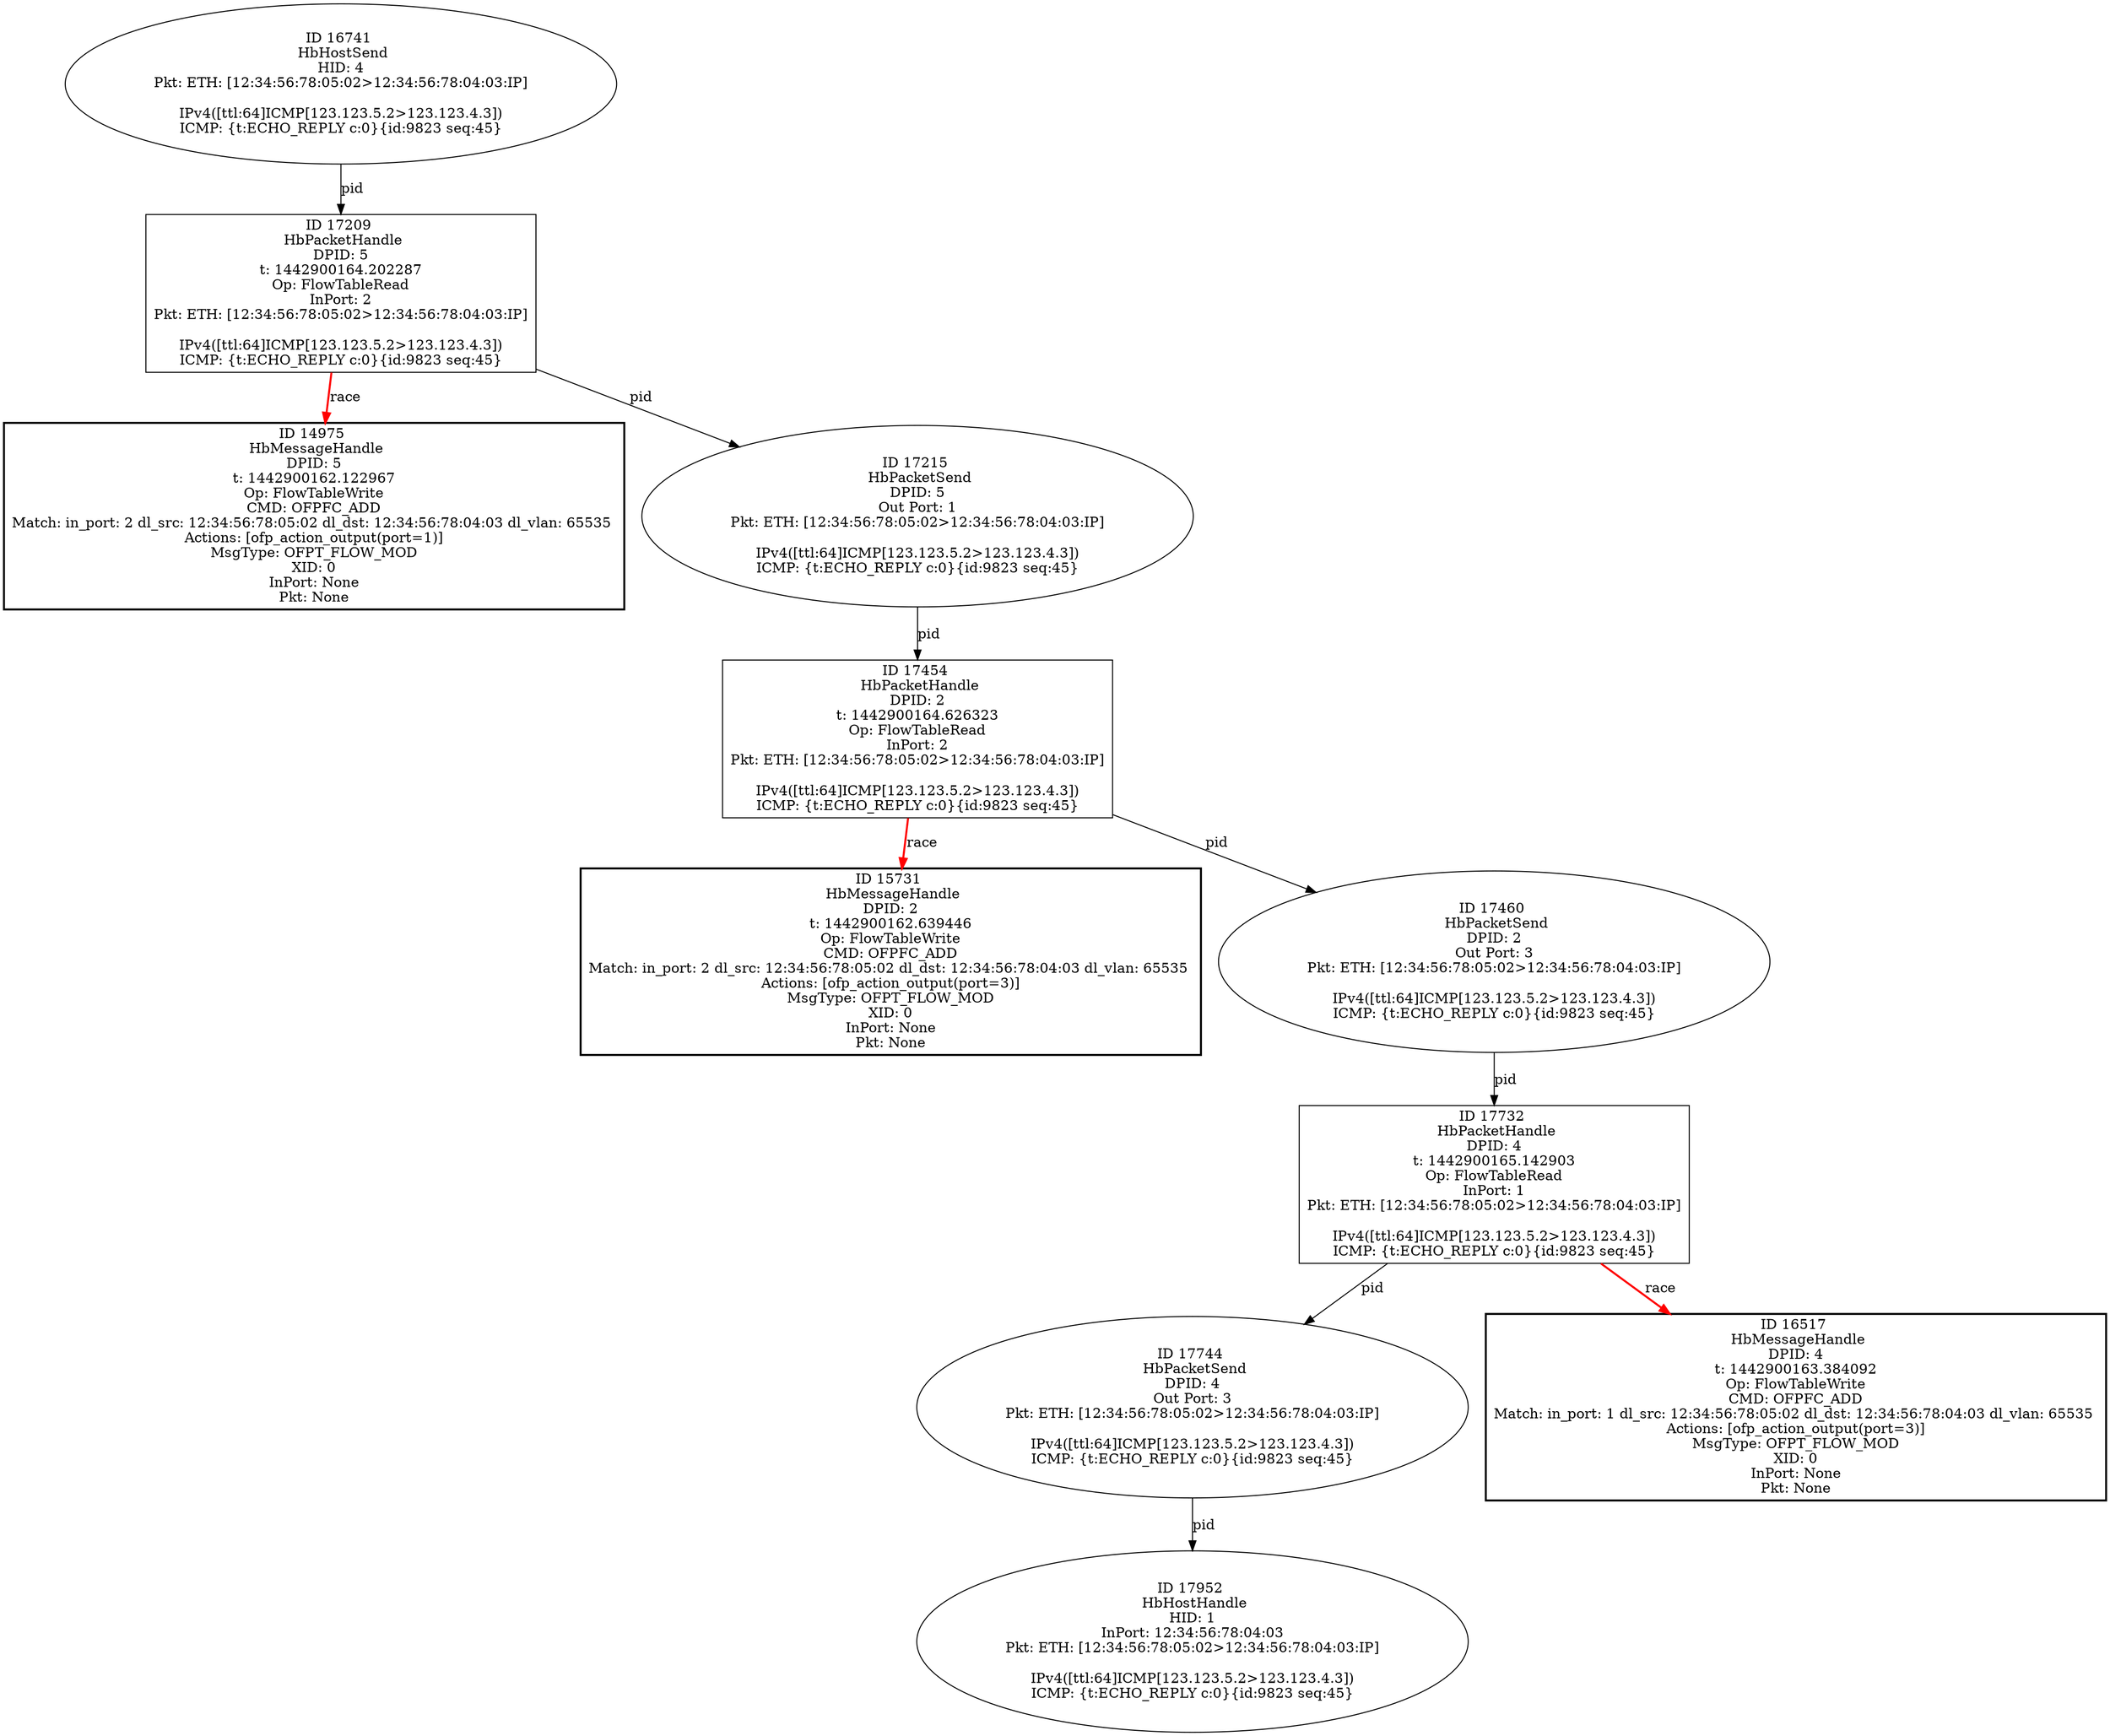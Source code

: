 strict digraph G {
17952 [shape=oval, event=<hb_events.HbHostHandle object at 0x10ed51250>, label="ID 17952 
 HbHostHandle
HID: 1
InPort: 12:34:56:78:04:03
Pkt: ETH: [12:34:56:78:05:02>12:34:56:78:04:03:IP]

IPv4([ttl:64]ICMP[123.123.5.2>123.123.4.3])
ICMP: {t:ECHO_REPLY c:0}{id:9823 seq:45}"];
17732 [shape=box, event=<hb_events.HbPacketHandle object at 0x10ec8e050>, label="ID 17732 
 HbPacketHandle
DPID: 4
t: 1442900165.142903
Op: FlowTableRead
InPort: 1
Pkt: ETH: [12:34:56:78:05:02>12:34:56:78:04:03:IP]

IPv4([ttl:64]ICMP[123.123.5.2>123.123.4.3])
ICMP: {t:ECHO_REPLY c:0}{id:9823 seq:45}"];
16741 [shape=oval, event=<hb_events.HbHostSend object at 0x10e890090>, label="ID 16741 
 HbHostSend
HID: 4
Pkt: ETH: [12:34:56:78:05:02>12:34:56:78:04:03:IP]

IPv4([ttl:64]ICMP[123.123.5.2>123.123.4.3])
ICMP: {t:ECHO_REPLY c:0}{id:9823 seq:45}"];
17454 [shape=box, event=<hb_events.HbPacketHandle object at 0x10eb10ad0>, label="ID 17454 
 HbPacketHandle
DPID: 2
t: 1442900164.626323
Op: FlowTableRead
InPort: 2
Pkt: ETH: [12:34:56:78:05:02>12:34:56:78:04:03:IP]

IPv4([ttl:64]ICMP[123.123.5.2>123.123.4.3])
ICMP: {t:ECHO_REPLY c:0}{id:9823 seq:45}"];
17744 [shape=oval, event=<hb_events.HbPacketSend object at 0x10ec5bd10>, label="ID 17744 
 HbPacketSend
DPID: 4
Out Port: 3
Pkt: ETH: [12:34:56:78:05:02>12:34:56:78:04:03:IP]

IPv4([ttl:64]ICMP[123.123.5.2>123.123.4.3])
ICMP: {t:ECHO_REPLY c:0}{id:9823 seq:45}"];
16517 [shape=box, style=bold, event=<hb_events.HbMessageHandle object at 0x10e7fb810>, label="ID 16517 
 HbMessageHandle
DPID: 4
t: 1442900163.384092
Op: FlowTableWrite
CMD: OFPFC_ADD
Match: in_port: 1 dl_src: 12:34:56:78:05:02 dl_dst: 12:34:56:78:04:03 dl_vlan: 65535 
Actions: [ofp_action_output(port=3)]
MsgType: OFPT_FLOW_MOD
XID: 0
InPort: None
Pkt: None"];
15731 [shape=box, style=bold, event=<hb_events.HbMessageHandle object at 0x10e64dc50>, label="ID 15731 
 HbMessageHandle
DPID: 2
t: 1442900162.639446
Op: FlowTableWrite
CMD: OFPFC_ADD
Match: in_port: 2 dl_src: 12:34:56:78:05:02 dl_dst: 12:34:56:78:04:03 dl_vlan: 65535 
Actions: [ofp_action_output(port=3)]
MsgType: OFPT_FLOW_MOD
XID: 0
InPort: None
Pkt: None"];
17460 [shape=oval, event=<hb_events.HbPacketSend object at 0x10eb10e90>, label="ID 17460 
 HbPacketSend
DPID: 2
Out Port: 3
Pkt: ETH: [12:34:56:78:05:02>12:34:56:78:04:03:IP]

IPv4([ttl:64]ICMP[123.123.5.2>123.123.4.3])
ICMP: {t:ECHO_REPLY c:0}{id:9823 seq:45}"];
17209 [shape=box, event=<hb_events.HbPacketHandle object at 0x10e9fb910>, label="ID 17209 
 HbPacketHandle
DPID: 5
t: 1442900164.202287
Op: FlowTableRead
InPort: 2
Pkt: ETH: [12:34:56:78:05:02>12:34:56:78:04:03:IP]

IPv4([ttl:64]ICMP[123.123.5.2>123.123.4.3])
ICMP: {t:ECHO_REPLY c:0}{id:9823 seq:45}"];
14975 [shape=box, style=bold, event=<hb_events.HbMessageHandle object at 0x10e51c290>, label="ID 14975 
 HbMessageHandle
DPID: 5
t: 1442900162.122967
Op: FlowTableWrite
CMD: OFPFC_ADD
Match: in_port: 2 dl_src: 12:34:56:78:05:02 dl_dst: 12:34:56:78:04:03 dl_vlan: 65535 
Actions: [ofp_action_output(port=1)]
MsgType: OFPT_FLOW_MOD
XID: 0
InPort: None
Pkt: None"];
17215 [shape=oval, event=<hb_events.HbPacketSend object at 0x10e9fbc50>, label="ID 17215 
 HbPacketSend
DPID: 5
Out Port: 1
Pkt: ETH: [12:34:56:78:05:02>12:34:56:78:04:03:IP]

IPv4([ttl:64]ICMP[123.123.5.2>123.123.4.3])
ICMP: {t:ECHO_REPLY c:0}{id:9823 seq:45}"];
17732 -> 17744  [rel=pid, label=pid];
17732 -> 16517  [harmful=True, color=red, style=bold, rel=race, label=race];
16741 -> 17209  [rel=pid, label=pid];
17454 -> 15731  [harmful=True, color=red, style=bold, rel=race, label=race];
17454 -> 17460  [rel=pid, label=pid];
17744 -> 17952  [rel=pid, label=pid];
17460 -> 17732  [rel=pid, label=pid];
17209 -> 14975  [harmful=True, color=red, style=bold, rel=race, label=race];
17209 -> 17215  [rel=pid, label=pid];
17215 -> 17454  [rel=pid, label=pid];
}
